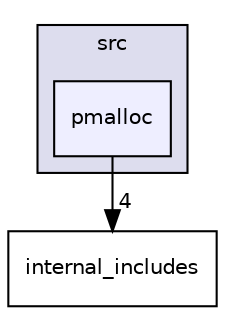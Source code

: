 digraph "src/pmalloc" {
  compound=true
  node [ fontsize="10", fontname="Helvetica"];
  edge [ labelfontsize="10", labelfontname="Helvetica"];
  subgraph clusterdir_68267d1309a1af8e8297ef4c3efbcdba {
    graph [ bgcolor="#ddddee", pencolor="black", label="src" fontname="Helvetica", fontsize="10", URL="dir_68267d1309a1af8e8297ef4c3efbcdba.html"]
  dir_10db1f3c87582b988930f3d1a3a102a0 [shape=box, label="pmalloc", style="filled", fillcolor="#eeeeff", pencolor="black", URL="dir_10db1f3c87582b988930f3d1a3a102a0.html"];
  }
  dir_2172085e7141dfb2a1a9549dec600e64 [shape=box label="internal_includes" URL="dir_2172085e7141dfb2a1a9549dec600e64.html"];
  dir_10db1f3c87582b988930f3d1a3a102a0->dir_2172085e7141dfb2a1a9549dec600e64 [headlabel="4", labeldistance=1.5 headhref="dir_000014_000012.html"];
}
